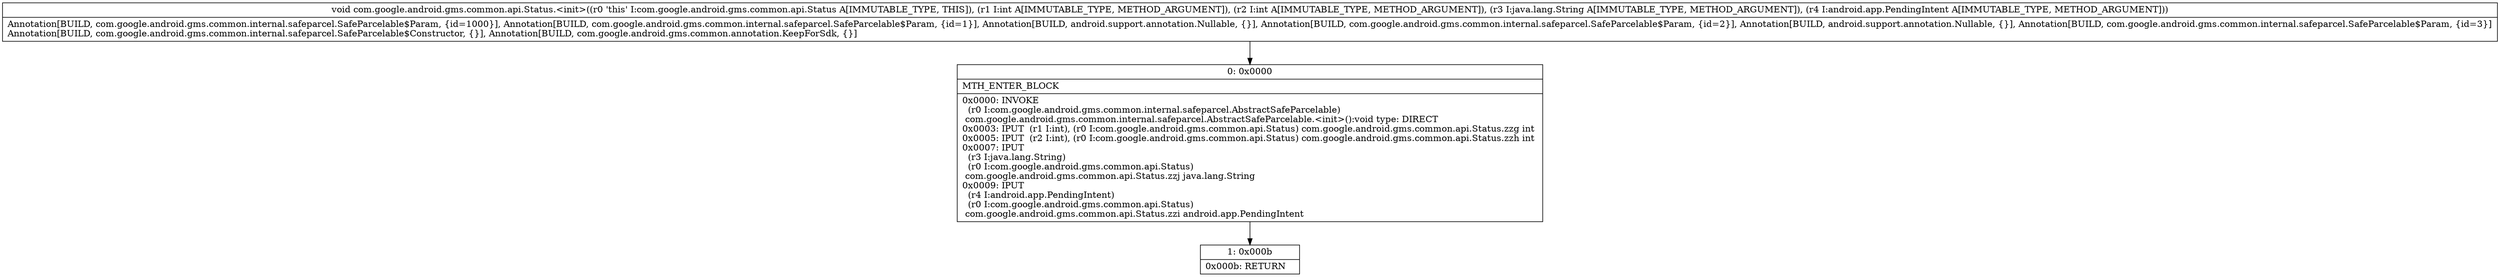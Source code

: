 digraph "CFG forcom.google.android.gms.common.api.Status.\<init\>(IILjava\/lang\/String;Landroid\/app\/PendingIntent;)V" {
Node_0 [shape=record,label="{0\:\ 0x0000|MTH_ENTER_BLOCK\l|0x0000: INVOKE  \l  (r0 I:com.google.android.gms.common.internal.safeparcel.AbstractSafeParcelable)\l com.google.android.gms.common.internal.safeparcel.AbstractSafeParcelable.\<init\>():void type: DIRECT \l0x0003: IPUT  (r1 I:int), (r0 I:com.google.android.gms.common.api.Status) com.google.android.gms.common.api.Status.zzg int \l0x0005: IPUT  (r2 I:int), (r0 I:com.google.android.gms.common.api.Status) com.google.android.gms.common.api.Status.zzh int \l0x0007: IPUT  \l  (r3 I:java.lang.String)\l  (r0 I:com.google.android.gms.common.api.Status)\l com.google.android.gms.common.api.Status.zzj java.lang.String \l0x0009: IPUT  \l  (r4 I:android.app.PendingIntent)\l  (r0 I:com.google.android.gms.common.api.Status)\l com.google.android.gms.common.api.Status.zzi android.app.PendingIntent \l}"];
Node_1 [shape=record,label="{1\:\ 0x000b|0x000b: RETURN   \l}"];
MethodNode[shape=record,label="{void com.google.android.gms.common.api.Status.\<init\>((r0 'this' I:com.google.android.gms.common.api.Status A[IMMUTABLE_TYPE, THIS]), (r1 I:int A[IMMUTABLE_TYPE, METHOD_ARGUMENT]), (r2 I:int A[IMMUTABLE_TYPE, METHOD_ARGUMENT]), (r3 I:java.lang.String A[IMMUTABLE_TYPE, METHOD_ARGUMENT]), (r4 I:android.app.PendingIntent A[IMMUTABLE_TYPE, METHOD_ARGUMENT]))  | Annotation[BUILD, com.google.android.gms.common.internal.safeparcel.SafeParcelable$Param, \{id=1000\}], Annotation[BUILD, com.google.android.gms.common.internal.safeparcel.SafeParcelable$Param, \{id=1\}], Annotation[BUILD, android.support.annotation.Nullable, \{\}], Annotation[BUILD, com.google.android.gms.common.internal.safeparcel.SafeParcelable$Param, \{id=2\}], Annotation[BUILD, android.support.annotation.Nullable, \{\}], Annotation[BUILD, com.google.android.gms.common.internal.safeparcel.SafeParcelable$Param, \{id=3\}]\lAnnotation[BUILD, com.google.android.gms.common.internal.safeparcel.SafeParcelable$Constructor, \{\}], Annotation[BUILD, com.google.android.gms.common.annotation.KeepForSdk, \{\}]\l}"];
MethodNode -> Node_0;
Node_0 -> Node_1;
}

